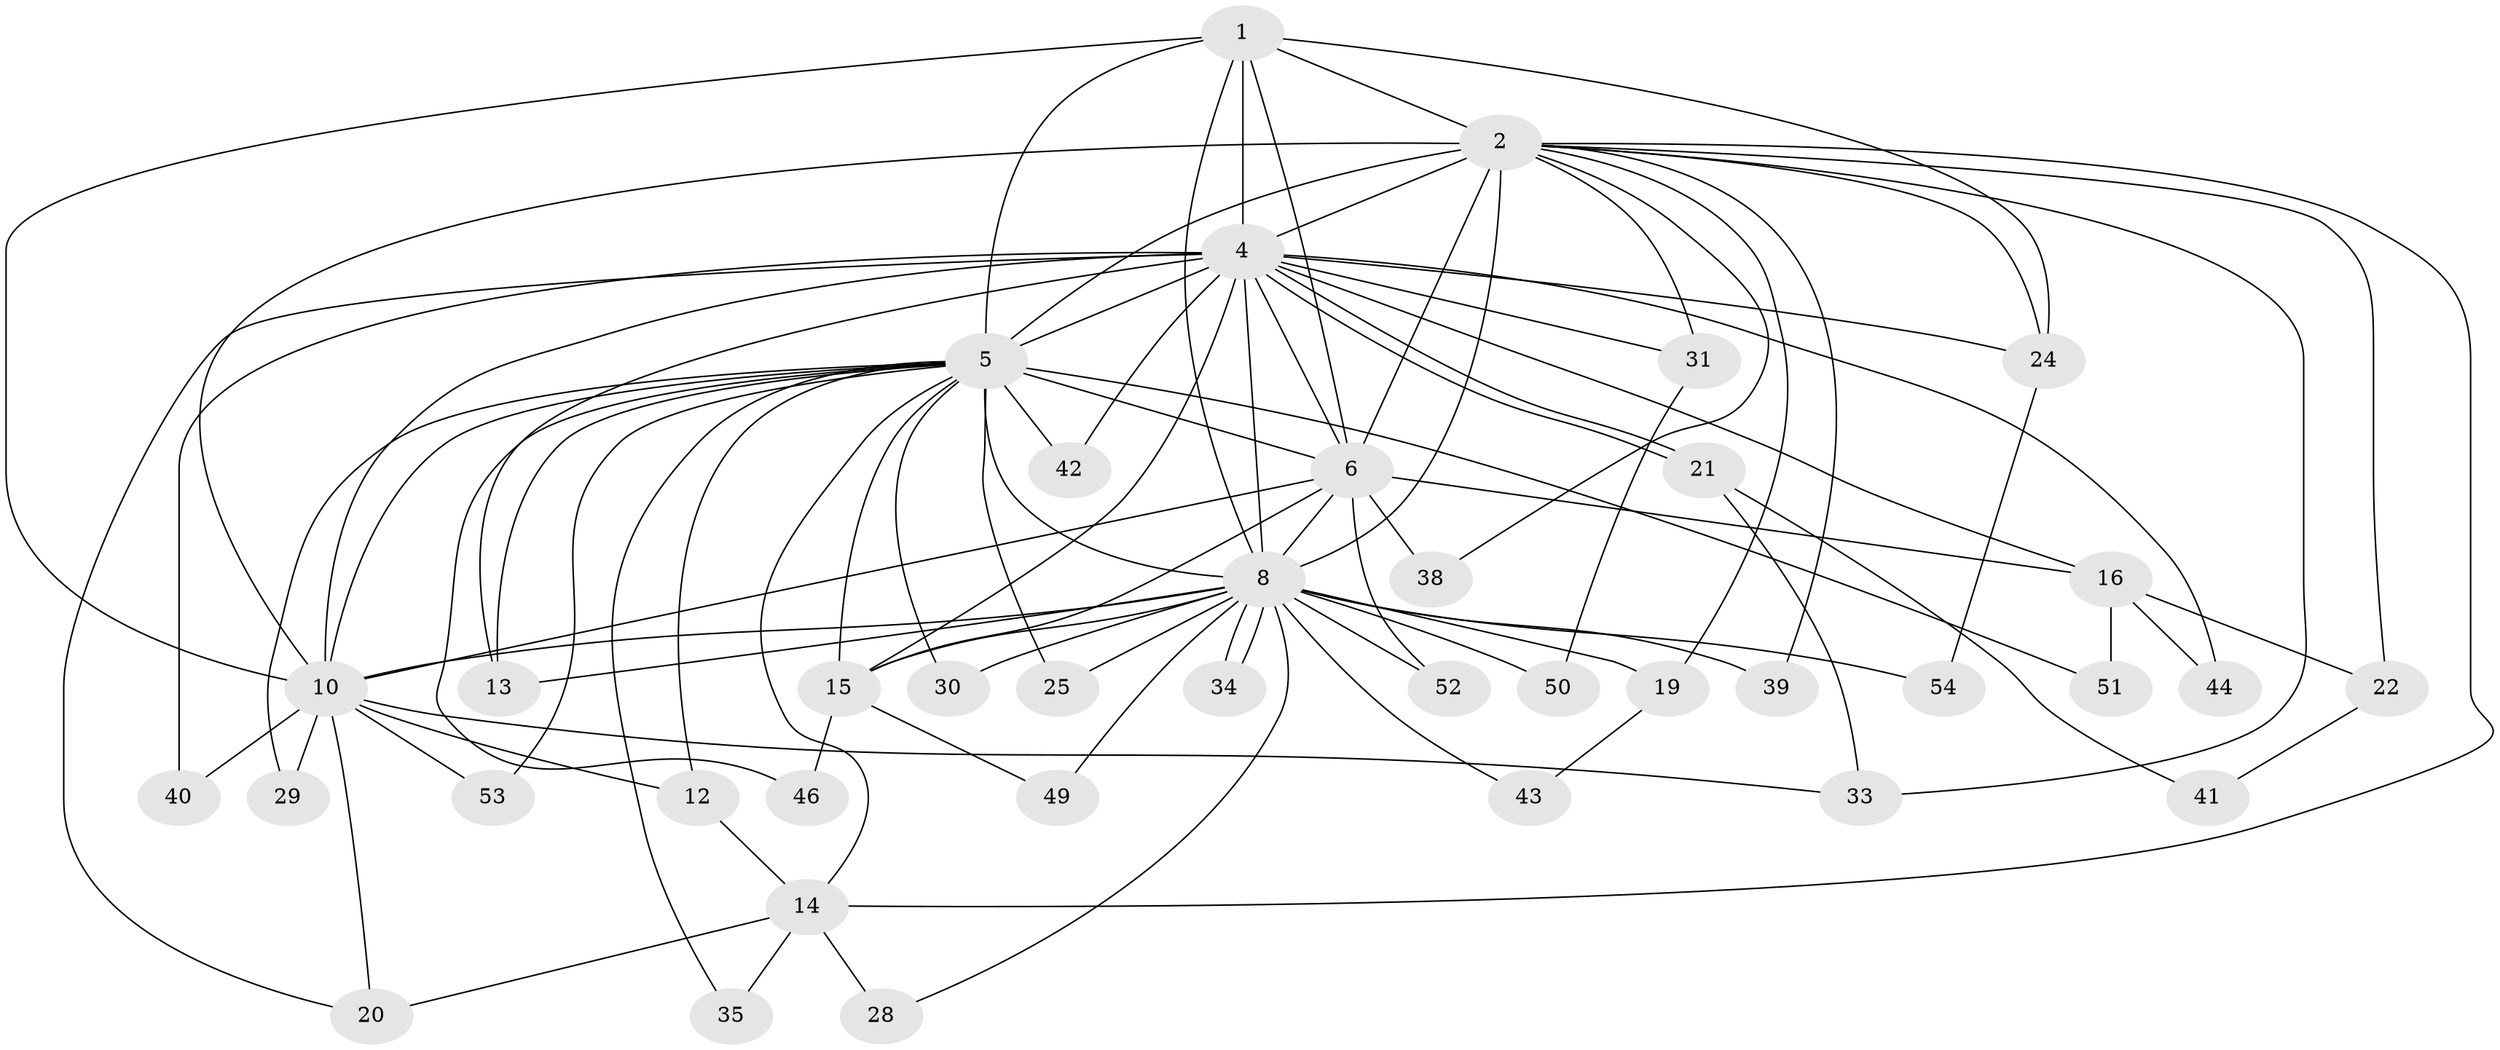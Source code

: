 // original degree distribution, {11: 0.018518518518518517, 14: 0.037037037037037035, 12: 0.037037037037037035, 19: 0.018518518518518517, 15: 0.018518518518518517, 16: 0.037037037037037035, 24: 0.018518518518518517, 3: 0.24074074074074073, 5: 0.037037037037037035, 4: 0.05555555555555555, 2: 0.48148148148148145}
// Generated by graph-tools (version 1.1) at 2025/41/03/06/25 10:41:42]
// undirected, 39 vertices, 92 edges
graph export_dot {
graph [start="1"]
  node [color=gray90,style=filled];
  1 [super="+47"];
  2 [super="+3"];
  4 [super="+7"];
  5 [super="+9"];
  6 [super="+45"];
  8 [super="+11"];
  10 [super="+23"];
  12;
  13 [super="+48"];
  14 [super="+17"];
  15 [super="+18"];
  16 [super="+26"];
  19 [super="+27"];
  20 [super="+36"];
  21;
  22;
  24 [super="+32"];
  25;
  28;
  29;
  30;
  31;
  33 [super="+37"];
  34;
  35;
  38;
  39;
  40;
  41;
  42;
  43;
  44;
  46;
  49;
  50;
  51;
  52;
  53;
  54;
  1 -- 2 [weight=2];
  1 -- 4 [weight=3];
  1 -- 5 [weight=2];
  1 -- 6;
  1 -- 8;
  1 -- 10;
  1 -- 24;
  2 -- 4 [weight=4];
  2 -- 5 [weight=4];
  2 -- 6 [weight=2];
  2 -- 8 [weight=2];
  2 -- 10 [weight=2];
  2 -- 22;
  2 -- 31;
  2 -- 33;
  2 -- 39;
  2 -- 38;
  2 -- 14;
  2 -- 19;
  2 -- 24;
  4 -- 5 [weight=4];
  4 -- 6 [weight=2];
  4 -- 8 [weight=2];
  4 -- 10 [weight=2];
  4 -- 21;
  4 -- 21;
  4 -- 31;
  4 -- 44;
  4 -- 40;
  4 -- 42;
  4 -- 13;
  4 -- 15;
  4 -- 16;
  4 -- 20;
  4 -- 24;
  5 -- 6 [weight=2];
  5 -- 8 [weight=3];
  5 -- 10 [weight=2];
  5 -- 13;
  5 -- 25;
  5 -- 29;
  5 -- 30;
  5 -- 35;
  5 -- 42;
  5 -- 46;
  5 -- 51;
  5 -- 12;
  5 -- 53;
  5 -- 14;
  5 -- 15;
  6 -- 8;
  6 -- 10 [weight=2];
  6 -- 16 [weight=2];
  6 -- 38;
  6 -- 52;
  6 -- 15;
  8 -- 10;
  8 -- 15;
  8 -- 19 [weight=2];
  8 -- 25;
  8 -- 28;
  8 -- 30;
  8 -- 34;
  8 -- 34;
  8 -- 43;
  8 -- 49;
  8 -- 50;
  8 -- 52;
  8 -- 54;
  8 -- 39;
  8 -- 13;
  10 -- 12;
  10 -- 20;
  10 -- 29;
  10 -- 33;
  10 -- 40;
  10 -- 53;
  12 -- 14;
  14 -- 28;
  14 -- 20;
  14 -- 35;
  15 -- 46;
  15 -- 49;
  16 -- 22;
  16 -- 51;
  16 -- 44;
  19 -- 43;
  21 -- 41;
  21 -- 33;
  22 -- 41;
  24 -- 54;
  31 -- 50;
}
